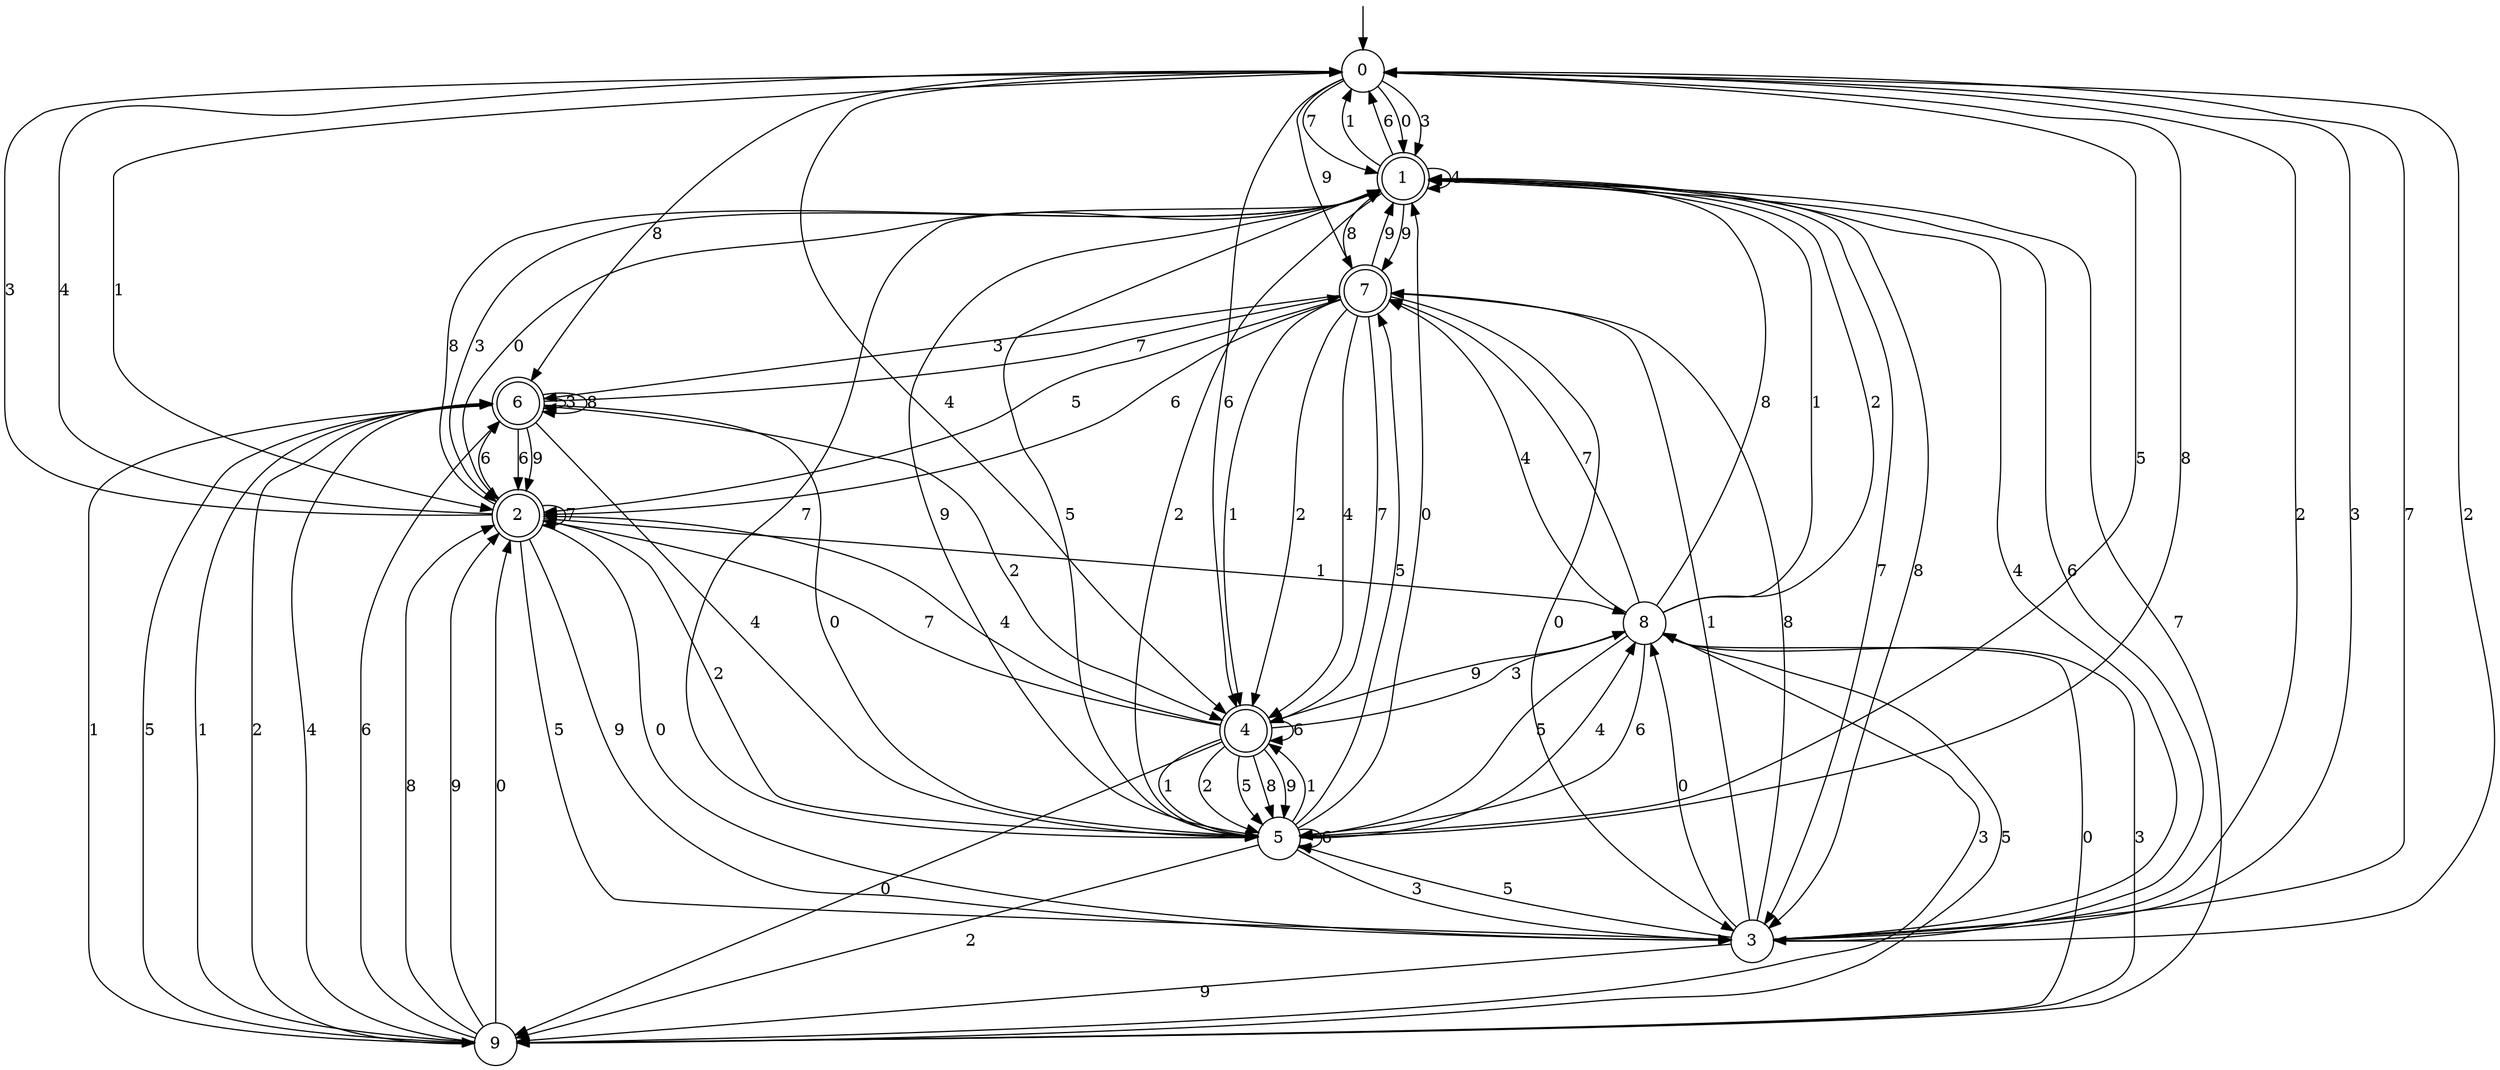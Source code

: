 digraph g {

	s0 [shape="circle" label="0"];
	s1 [shape="doublecircle" label="1"];
	s2 [shape="doublecircle" label="2"];
	s3 [shape="circle" label="3"];
	s4 [shape="doublecircle" label="4"];
	s5 [shape="circle" label="5"];
	s6 [shape="doublecircle" label="6"];
	s7 [shape="doublecircle" label="7"];
	s8 [shape="circle" label="8"];
	s9 [shape="circle" label="9"];
	s0 -> s1 [label="0"];
	s0 -> s2 [label="1"];
	s0 -> s3 [label="2"];
	s0 -> s1 [label="3"];
	s0 -> s4 [label="4"];
	s0 -> s5 [label="5"];
	s0 -> s4 [label="6"];
	s0 -> s1 [label="7"];
	s0 -> s6 [label="8"];
	s0 -> s7 [label="9"];
	s1 -> s2 [label="0"];
	s1 -> s0 [label="1"];
	s1 -> s5 [label="2"];
	s1 -> s2 [label="3"];
	s1 -> s1 [label="4"];
	s1 -> s5 [label="5"];
	s1 -> s0 [label="6"];
	s1 -> s3 [label="7"];
	s1 -> s3 [label="8"];
	s1 -> s7 [label="9"];
	s2 -> s3 [label="0"];
	s2 -> s8 [label="1"];
	s2 -> s5 [label="2"];
	s2 -> s0 [label="3"];
	s2 -> s0 [label="4"];
	s2 -> s3 [label="5"];
	s2 -> s6 [label="6"];
	s2 -> s2 [label="7"];
	s2 -> s1 [label="8"];
	s2 -> s3 [label="9"];
	s3 -> s8 [label="0"];
	s3 -> s7 [label="1"];
	s3 -> s0 [label="2"];
	s3 -> s0 [label="3"];
	s3 -> s1 [label="4"];
	s3 -> s5 [label="5"];
	s3 -> s1 [label="6"];
	s3 -> s0 [label="7"];
	s3 -> s7 [label="8"];
	s3 -> s9 [label="9"];
	s4 -> s9 [label="0"];
	s4 -> s5 [label="1"];
	s4 -> s5 [label="2"];
	s4 -> s8 [label="3"];
	s4 -> s2 [label="4"];
	s4 -> s5 [label="5"];
	s4 -> s4 [label="6"];
	s4 -> s2 [label="7"];
	s4 -> s5 [label="8"];
	s4 -> s5 [label="9"];
	s5 -> s1 [label="0"];
	s5 -> s4 [label="1"];
	s5 -> s9 [label="2"];
	s5 -> s3 [label="3"];
	s5 -> s8 [label="4"];
	s5 -> s7 [label="5"];
	s5 -> s5 [label="6"];
	s5 -> s1 [label="7"];
	s5 -> s0 [label="8"];
	s5 -> s1 [label="9"];
	s6 -> s5 [label="0"];
	s6 -> s9 [label="1"];
	s6 -> s4 [label="2"];
	s6 -> s6 [label="3"];
	s6 -> s5 [label="4"];
	s6 -> s9 [label="5"];
	s6 -> s2 [label="6"];
	s6 -> s7 [label="7"];
	s6 -> s6 [label="8"];
	s6 -> s2 [label="9"];
	s7 -> s3 [label="0"];
	s7 -> s4 [label="1"];
	s7 -> s4 [label="2"];
	s7 -> s6 [label="3"];
	s7 -> s4 [label="4"];
	s7 -> s2 [label="5"];
	s7 -> s2 [label="6"];
	s7 -> s4 [label="7"];
	s7 -> s1 [label="8"];
	s7 -> s1 [label="9"];
	s8 -> s9 [label="0"];
	s8 -> s1 [label="1"];
	s8 -> s1 [label="2"];
	s8 -> s9 [label="3"];
	s8 -> s7 [label="4"];
	s8 -> s5 [label="5"];
	s8 -> s5 [label="6"];
	s8 -> s7 [label="7"];
	s8 -> s1 [label="8"];
	s8 -> s4 [label="9"];
	s9 -> s2 [label="0"];
	s9 -> s6 [label="1"];
	s9 -> s6 [label="2"];
	s9 -> s8 [label="3"];
	s9 -> s6 [label="4"];
	s9 -> s8 [label="5"];
	s9 -> s6 [label="6"];
	s9 -> s1 [label="7"];
	s9 -> s2 [label="8"];
	s9 -> s2 [label="9"];

__start0 [label="" shape="none" width="0" height="0"];
__start0 -> s0;

}
